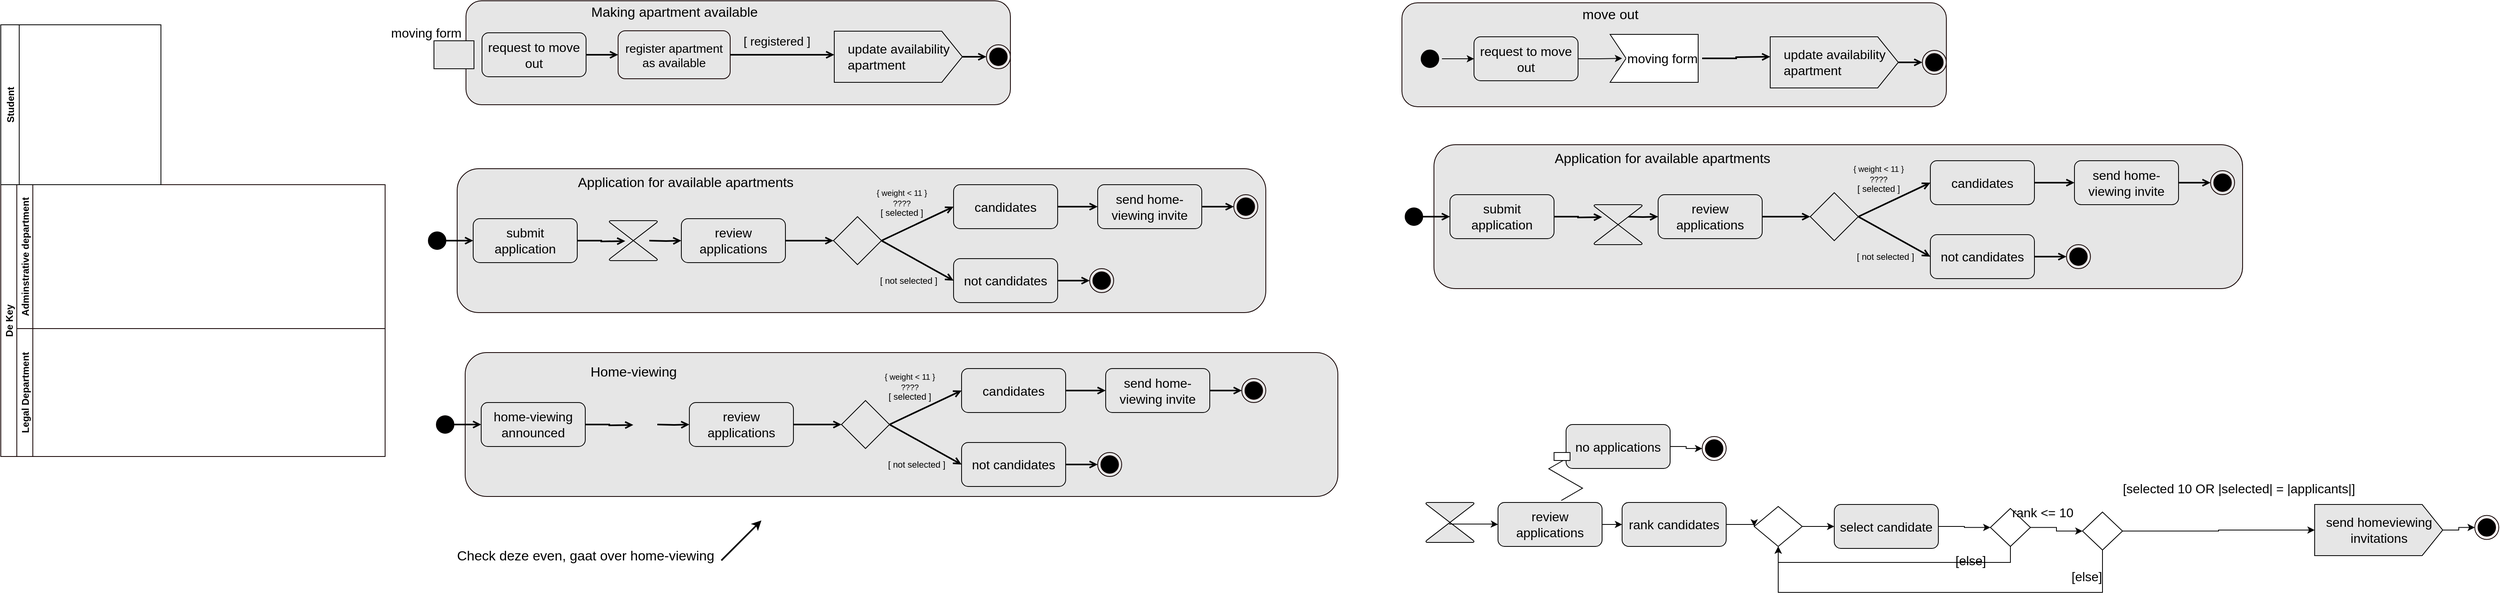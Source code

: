 <mxfile version="16.5.6" type="github">
  <diagram id="2KmrYP-xQT_wF9Lwto3m" name="Page-1">
    <mxGraphModel dx="1350" dy="764" grid="1" gridSize="10" guides="1" tooltips="1" connect="1" arrows="1" fold="1" page="1" pageScale="1" pageWidth="4681" pageHeight="3300" math="0" shadow="0">
      <root>
        <mxCell id="0" />
        <mxCell id="1" parent="0" />
        <mxCell id="f2Ed95oBEs6oWtpH4PC0-22" value="" style="rounded=1;whiteSpace=wrap;html=1;strokeColor=#120000;fillColor=#E6E6E6;gradientColor=none;labelBackgroundColor=#E6E6E6;" parent="1" vertex="1">
          <mxGeometry x="660" y="250" width="1010" height="180" as="geometry" />
        </mxCell>
        <mxCell id="f2Ed95oBEs6oWtpH4PC0-5" value="" style="rounded=1;whiteSpace=wrap;html=1;strokeColor=#120000;fillColor=#E6E6E6;gradientColor=none;labelBackgroundColor=#E6E6E6;" parent="1" vertex="1">
          <mxGeometry x="671" y="40" width="680" height="130" as="geometry" />
        </mxCell>
        <mxCell id="f2Ed95oBEs6oWtpH4PC0-46" style="edgeStyle=none;rounded=0;orthogonalLoop=1;jettySize=auto;html=1;entryX=0;entryY=0.5;entryDx=0;entryDy=0;fontSize=10;endArrow=open;endFill=0;strokeWidth=2;" parent="1" target="f2Ed95oBEs6oWtpH4PC0-24" edge="1">
          <mxGeometry relative="1" as="geometry">
            <mxPoint x="640" y="340" as="sourcePoint" />
          </mxGeometry>
        </mxCell>
        <mxCell id="HW9NstIydAIlGwlko2XY-2" value="" style="ellipse;html=1;shape=startState;fillColor=#000000;strokeColor=#030000;gradientColor=none;" parent="1" vertex="1">
          <mxGeometry x="620" y="325" width="30" height="30" as="geometry" />
        </mxCell>
        <mxCell id="HW9NstIydAIlGwlko2XY-4" value="" style="ellipse;html=1;shape=endState;fillColor=#000000;strokeColor=#120000;" parent="1" vertex="1">
          <mxGeometry x="1321" y="95" width="30" height="30" as="geometry" />
        </mxCell>
        <mxCell id="HW9NstIydAIlGwlko2XY-9" value="De Key" style="swimlane;childLayout=stackLayout;resizeParent=1;resizeParentMax=0;horizontal=0;startSize=20;horizontalStack=0;strokeColor=#120000;fillColor=none;gradientColor=none;" parent="1" vertex="1">
          <mxGeometry x="90" y="270" width="480" height="340" as="geometry" />
        </mxCell>
        <mxCell id="HW9NstIydAIlGwlko2XY-10" value="Adminstrative department" style="swimlane;startSize=20;horizontal=0;strokeColor=#120000;fillColor=none;gradientColor=none;" parent="HW9NstIydAIlGwlko2XY-9" vertex="1">
          <mxGeometry x="20" width="460" height="180" as="geometry">
            <mxRectangle x="20" width="460" height="20" as="alternateBounds" />
          </mxGeometry>
        </mxCell>
        <mxCell id="HW9NstIydAIlGwlko2XY-11" value="Legal Department" style="swimlane;startSize=20;horizontal=0;strokeColor=#120000;fillColor=none;gradientColor=none;" parent="HW9NstIydAIlGwlko2XY-9" vertex="1">
          <mxGeometry x="20" y="180" width="460" height="160" as="geometry" />
        </mxCell>
        <mxCell id="f2Ed95oBEs6oWtpH4PC0-2" value="Student" style="swimlane;horizontal=0;fontSize=12;" parent="1" vertex="1">
          <mxGeometry x="90" y="70" width="200" height="200" as="geometry" />
        </mxCell>
        <mxCell id="f2Ed95oBEs6oWtpH4PC0-17" style="edgeStyle=orthogonalEdgeStyle;rounded=0;orthogonalLoop=1;jettySize=auto;html=1;exitX=1;exitY=0.5;exitDx=0;exitDy=0;entryX=0;entryY=0.5;entryDx=0;entryDy=0;fontSize=16;endArrow=open;endFill=0;strokeWidth=2;" parent="1" source="f2Ed95oBEs6oWtpH4PC0-11" edge="1">
          <mxGeometry relative="1" as="geometry">
            <mxPoint x="1131" y="107.5" as="targetPoint" />
          </mxGeometry>
        </mxCell>
        <mxCell id="f2Ed95oBEs6oWtpH4PC0-11" value="&lt;font style=&quot;font-size: 15px&quot;&gt;register apartment &lt;br&gt;as available&lt;/font&gt;" style="rounded=1;whiteSpace=wrap;html=1;strokeColor=#120000;fillColor=none;gradientColor=none;" parent="1" vertex="1">
          <mxGeometry x="861" y="77.5" width="140" height="60" as="geometry" />
        </mxCell>
        <mxCell id="f2Ed95oBEs6oWtpH4PC0-12" value="Making apartment available" style="text;html=1;align=center;verticalAlign=middle;resizable=0;points=[];autosize=1;strokeColor=none;fillColor=none;fontSize=17;fontStyle=0" parent="1" vertex="1">
          <mxGeometry x="821" y="40" width="220" height="30" as="geometry" />
        </mxCell>
        <mxCell id="f2Ed95oBEs6oWtpH4PC0-14" value="" style="rounded=0;whiteSpace=wrap;html=1;labelBackgroundColor=#E6E6E6;fontSize=16;fillColor=#E6E6E6;" parent="1" vertex="1">
          <mxGeometry x="631" y="90" width="50" height="35" as="geometry" />
        </mxCell>
        <mxCell id="f2Ed95oBEs6oWtpH4PC0-16" style="edgeStyle=orthogonalEdgeStyle;rounded=0;orthogonalLoop=1;jettySize=auto;html=1;exitX=1;exitY=0.5;exitDx=0;exitDy=0;fontSize=16;strokeWidth=2;endArrow=open;endFill=0;entryX=0;entryY=0.5;entryDx=0;entryDy=0;" parent="1" source="f2Ed95oBEs6oWtpH4PC0-15" target="f2Ed95oBEs6oWtpH4PC0-11" edge="1">
          <mxGeometry relative="1" as="geometry">
            <mxPoint x="806" y="180" as="targetPoint" />
          </mxGeometry>
        </mxCell>
        <mxCell id="f2Ed95oBEs6oWtpH4PC0-15" value="&lt;meta charset=&quot;utf-8&quot;&gt;&lt;span style=&quot;color: rgb(0, 0, 0); font-family: helvetica; font-size: 16px; font-style: normal; font-weight: 400; letter-spacing: normal; text-align: center; text-indent: 0px; text-transform: none; word-spacing: 0px; display: inline; float: none;&quot;&gt;request to move out&lt;/span&gt;" style="rounded=1;whiteSpace=wrap;html=1;labelBackgroundColor=none;fontSize=16;fillColor=#E6E6E6;" parent="1" vertex="1">
          <mxGeometry x="691" y="80" width="130" height="55" as="geometry" />
        </mxCell>
        <mxCell id="f2Ed95oBEs6oWtpH4PC0-19" style="edgeStyle=orthogonalEdgeStyle;rounded=0;orthogonalLoop=1;jettySize=auto;html=1;exitX=1;exitY=0.5;exitDx=0;exitDy=0;exitPerimeter=0;entryX=0;entryY=0.5;entryDx=0;entryDy=0;fontSize=16;endArrow=open;endFill=0;strokeWidth=2;" parent="1" source="f2Ed95oBEs6oWtpH4PC0-18" target="HW9NstIydAIlGwlko2XY-4" edge="1">
          <mxGeometry relative="1" as="geometry" />
        </mxCell>
        <mxCell id="f2Ed95oBEs6oWtpH4PC0-18" value="&lt;span&gt;update availability&lt;br&gt;&lt;div style=&quot;text-align: left&quot;&gt;&lt;span&gt;apartment&lt;/span&gt;&lt;/div&gt;&lt;/span&gt;" style="html=1;shadow=0;dashed=0;align=center;verticalAlign=middle;shape=mxgraph.arrows2.arrow;dy=0;dx=25.76;notch=0;labelBackgroundColor=none;fontSize=16;fillColor=#E6E6E6;" parent="1" vertex="1">
          <mxGeometry x="1131" y="78" width="160" height="64" as="geometry" />
        </mxCell>
        <mxCell id="f2Ed95oBEs6oWtpH4PC0-20" value="moving form" style="text;html=1;align=center;verticalAlign=middle;resizable=0;points=[];autosize=1;strokeColor=none;fillColor=none;fontSize=16;" parent="1" vertex="1">
          <mxGeometry x="571" y="70" width="100" height="20" as="geometry" />
        </mxCell>
        <mxCell id="f2Ed95oBEs6oWtpH4PC0-21" value="[ registered ]&amp;nbsp;" style="text;html=1;align=center;verticalAlign=middle;resizable=0;points=[];autosize=1;strokeColor=none;fillColor=none;fontSize=15;" parent="1" vertex="1">
          <mxGeometry x="1011" y="80" width="100" height="20" as="geometry" />
        </mxCell>
        <mxCell id="f2Ed95oBEs6oWtpH4PC0-26" style="edgeStyle=orthogonalEdgeStyle;rounded=0;orthogonalLoop=1;jettySize=auto;html=1;exitX=1;exitY=0.5;exitDx=0;exitDy=0;fontSize=15;endArrow=open;endFill=0;strokeWidth=2;" parent="1" source="f2Ed95oBEs6oWtpH4PC0-24" edge="1">
          <mxGeometry relative="1" as="geometry">
            <mxPoint x="870" y="340.5" as="targetPoint" />
          </mxGeometry>
        </mxCell>
        <mxCell id="f2Ed95oBEs6oWtpH4PC0-24" value="&lt;span style=&quot;color: rgb(0 , 0 , 0) ; font-family: &amp;#34;helvetica&amp;#34; ; font-size: 16px ; font-style: normal ; font-weight: 400 ; letter-spacing: normal ; text-align: center ; text-indent: 0px ; text-transform: none ; word-spacing: 0px ; display: inline ; float: none&quot;&gt;submit application&lt;/span&gt;" style="rounded=1;whiteSpace=wrap;html=1;labelBackgroundColor=none;fontSize=16;fillColor=#E6E6E6;" parent="1" vertex="1">
          <mxGeometry x="680" y="312.5" width="130" height="55" as="geometry" />
        </mxCell>
        <mxCell id="f2Ed95oBEs6oWtpH4PC0-28" style="edgeStyle=orthogonalEdgeStyle;rounded=0;orthogonalLoop=1;jettySize=auto;html=1;fontSize=15;endArrow=open;endFill=0;strokeWidth=2;entryX=0;entryY=0.5;entryDx=0;entryDy=0;" parent="1" target="f2Ed95oBEs6oWtpH4PC0-27" edge="1">
          <mxGeometry relative="1" as="geometry">
            <mxPoint x="900" y="340" as="sourcePoint" />
            <mxPoint x="940" y="335" as="targetPoint" />
            <Array as="points" />
          </mxGeometry>
        </mxCell>
        <mxCell id="f2Ed95oBEs6oWtpH4PC0-25" value="" style="verticalLabelPosition=bottom;verticalAlign=top;html=1;shape=mxgraph.flowchart.collate;labelBackgroundColor=none;fontSize=15;fillColor=#E6E6E6;" parent="1" vertex="1">
          <mxGeometry x="850" y="315" width="60" height="50" as="geometry" />
        </mxCell>
        <mxCell id="f2Ed95oBEs6oWtpH4PC0-31" style="rounded=0;orthogonalLoop=1;jettySize=auto;html=1;exitX=1;exitY=0.5;exitDx=0;exitDy=0;entryX=0;entryY=0.5;entryDx=0;entryDy=0;fontSize=15;endArrow=open;endFill=0;strokeWidth=2;" parent="1" source="f2Ed95oBEs6oWtpH4PC0-36" target="f2Ed95oBEs6oWtpH4PC0-29" edge="1">
          <mxGeometry relative="1" as="geometry" />
        </mxCell>
        <mxCell id="f2Ed95oBEs6oWtpH4PC0-32" style="edgeStyle=none;rounded=0;orthogonalLoop=1;jettySize=auto;html=1;exitX=1;exitY=0.5;exitDx=0;exitDy=0;entryX=0;entryY=0.5;entryDx=0;entryDy=0;fontSize=15;endArrow=open;endFill=0;strokeWidth=2;" parent="1" source="f2Ed95oBEs6oWtpH4PC0-36" target="f2Ed95oBEs6oWtpH4PC0-30" edge="1">
          <mxGeometry relative="1" as="geometry" />
        </mxCell>
        <mxCell id="f2Ed95oBEs6oWtpH4PC0-40" style="edgeStyle=none;rounded=0;orthogonalLoop=1;jettySize=auto;html=1;exitX=1;exitY=0.5;exitDx=0;exitDy=0;entryX=0;entryY=0.5;entryDx=0;entryDy=0;fontSize=11;endArrow=open;endFill=0;strokeWidth=2;" parent="1" source="f2Ed95oBEs6oWtpH4PC0-27" target="f2Ed95oBEs6oWtpH4PC0-36" edge="1">
          <mxGeometry relative="1" as="geometry" />
        </mxCell>
        <mxCell id="f2Ed95oBEs6oWtpH4PC0-27" value="&lt;span style=&quot;color: rgb(0 , 0 , 0) ; font-family: &amp;#34;helvetica&amp;#34; ; font-size: 16px ; font-style: normal ; font-weight: 400 ; letter-spacing: normal ; text-align: center ; text-indent: 0px ; text-transform: none ; word-spacing: 0px ; display: inline ; float: none&quot;&gt;review applications&lt;/span&gt;" style="rounded=1;whiteSpace=wrap;html=1;labelBackgroundColor=none;fontSize=16;fillColor=#E6E6E6;" parent="1" vertex="1">
          <mxGeometry x="940" y="312.5" width="130" height="55" as="geometry" />
        </mxCell>
        <mxCell id="f2Ed95oBEs6oWtpH4PC0-44" style="edgeStyle=none;rounded=0;orthogonalLoop=1;jettySize=auto;html=1;exitX=1;exitY=0.5;exitDx=0;exitDy=0;entryX=0;entryY=0.5;entryDx=0;entryDy=0;fontSize=10;endArrow=open;endFill=0;strokeWidth=2;" parent="1" source="f2Ed95oBEs6oWtpH4PC0-29" target="f2Ed95oBEs6oWtpH4PC0-41" edge="1">
          <mxGeometry relative="1" as="geometry" />
        </mxCell>
        <mxCell id="f2Ed95oBEs6oWtpH4PC0-29" value="&lt;span style=&quot;color: rgb(0 , 0 , 0) ; font-family: &amp;#34;helvetica&amp;#34; ; font-size: 16px ; font-style: normal ; font-weight: 400 ; letter-spacing: normal ; text-align: center ; text-indent: 0px ; text-transform: none ; word-spacing: 0px ; display: inline ; float: none&quot;&gt;candidates&lt;/span&gt;" style="rounded=1;whiteSpace=wrap;html=1;labelBackgroundColor=none;fontSize=16;fillColor=#E6E6E6;" parent="1" vertex="1">
          <mxGeometry x="1280" y="270" width="130" height="55" as="geometry" />
        </mxCell>
        <mxCell id="f2Ed95oBEs6oWtpH4PC0-53" style="edgeStyle=none;rounded=0;orthogonalLoop=1;jettySize=auto;html=1;exitX=1;exitY=0.5;exitDx=0;exitDy=0;entryX=0;entryY=0.5;entryDx=0;entryDy=0;fontSize=17;endArrow=open;endFill=0;strokeWidth=2;" parent="1" source="f2Ed95oBEs6oWtpH4PC0-30" target="f2Ed95oBEs6oWtpH4PC0-49" edge="1">
          <mxGeometry relative="1" as="geometry" />
        </mxCell>
        <mxCell id="f2Ed95oBEs6oWtpH4PC0-30" value="&lt;span style=&quot;color: rgb(0 , 0 , 0) ; font-family: &amp;#34;helvetica&amp;#34; ; font-size: 16px ; font-style: normal ; font-weight: 400 ; letter-spacing: normal ; text-align: center ; text-indent: 0px ; text-transform: none ; word-spacing: 0px ; display: inline ; float: none&quot;&gt;not candidates&lt;/span&gt;" style="rounded=1;whiteSpace=wrap;html=1;labelBackgroundColor=none;fontSize=16;fillColor=#E6E6E6;" parent="1" vertex="1">
          <mxGeometry x="1280" y="362.5" width="130" height="55" as="geometry" />
        </mxCell>
        <mxCell id="f2Ed95oBEs6oWtpH4PC0-33" value="[ not selected&amp;nbsp;]&amp;nbsp;" style="text;html=1;align=center;verticalAlign=middle;resizable=0;points=[];autosize=1;strokeColor=none;fillColor=none;fontSize=11;" parent="1" vertex="1">
          <mxGeometry x="1180" y="380" width="90" height="20" as="geometry" />
        </mxCell>
        <mxCell id="f2Ed95oBEs6oWtpH4PC0-34" value="[ selected ]" style="text;html=1;align=center;verticalAlign=middle;resizable=0;points=[];autosize=1;strokeColor=none;fillColor=none;fontSize=11;" parent="1" vertex="1">
          <mxGeometry x="1180" y="295" width="70" height="20" as="geometry" />
        </mxCell>
        <mxCell id="f2Ed95oBEs6oWtpH4PC0-36" value="" style="rhombus;whiteSpace=wrap;html=1;labelBackgroundColor=none;fontSize=11;fillColor=#E6E6E6;" parent="1" vertex="1">
          <mxGeometry x="1130" y="310" width="60" height="60" as="geometry" />
        </mxCell>
        <mxCell id="f2Ed95oBEs6oWtpH4PC0-45" style="edgeStyle=none;rounded=0;orthogonalLoop=1;jettySize=auto;html=1;exitX=1;exitY=0.5;exitDx=0;exitDy=0;fontSize=10;endArrow=open;endFill=0;strokeWidth=2;" parent="1" source="f2Ed95oBEs6oWtpH4PC0-41" target="f2Ed95oBEs6oWtpH4PC0-43" edge="1">
          <mxGeometry relative="1" as="geometry" />
        </mxCell>
        <mxCell id="f2Ed95oBEs6oWtpH4PC0-41" value="&lt;span style=&quot;color: rgb(0 , 0 , 0) ; font-family: &amp;#34;helvetica&amp;#34; ; font-size: 16px ; font-style: normal ; font-weight: 400 ; letter-spacing: normal ; text-align: center ; text-indent: 0px ; text-transform: none ; word-spacing: 0px ; display: inline ; float: none&quot;&gt;send home-viewing invite&lt;/span&gt;" style="rounded=1;whiteSpace=wrap;html=1;labelBackgroundColor=none;fontSize=16;fillColor=#E6E6E6;" parent="1" vertex="1">
          <mxGeometry x="1460" y="270" width="130" height="55" as="geometry" />
        </mxCell>
        <mxCell id="f2Ed95oBEs6oWtpH4PC0-42" value="{ weight &amp;lt; 11 }" style="text;html=1;align=center;verticalAlign=middle;resizable=0;points=[];autosize=1;strokeColor=none;fillColor=none;fontSize=10;" parent="1" vertex="1">
          <mxGeometry x="1175" y="270" width="80" height="20" as="geometry" />
        </mxCell>
        <mxCell id="f2Ed95oBEs6oWtpH4PC0-43" value="" style="ellipse;html=1;shape=endState;fillColor=#000000;strokeColor=#120000;" parent="1" vertex="1">
          <mxGeometry x="1630" y="282.5" width="30" height="30" as="geometry" />
        </mxCell>
        <mxCell id="f2Ed95oBEs6oWtpH4PC0-48" value="????" style="text;html=1;align=center;verticalAlign=middle;resizable=0;points=[];autosize=1;strokeColor=none;fillColor=none;fontSize=10;" parent="1" vertex="1">
          <mxGeometry x="1195" y="282.5" width="40" height="20" as="geometry" />
        </mxCell>
        <mxCell id="f2Ed95oBEs6oWtpH4PC0-49" value="" style="ellipse;html=1;shape=endState;fillColor=#000000;strokeColor=#120000;" parent="1" vertex="1">
          <mxGeometry x="1450" y="375" width="30" height="30" as="geometry" />
        </mxCell>
        <mxCell id="f2Ed95oBEs6oWtpH4PC0-50" value="Application for available apartments" style="text;html=1;align=center;verticalAlign=middle;resizable=0;points=[];autosize=1;strokeColor=none;fillColor=none;fontSize=17;" parent="1" vertex="1">
          <mxGeometry x="800" y="252.5" width="290" height="30" as="geometry" />
        </mxCell>
        <mxCell id="f2Ed95oBEs6oWtpH4PC0-54" value="" style="rounded=1;whiteSpace=wrap;html=1;strokeColor=#120000;fillColor=#E6E6E6;gradientColor=none;labelBackgroundColor=#E6E6E6;" parent="1" vertex="1">
          <mxGeometry x="670" y="480" width="1090" height="180" as="geometry" />
        </mxCell>
        <mxCell id="f2Ed95oBEs6oWtpH4PC0-55" style="edgeStyle=none;rounded=0;orthogonalLoop=1;jettySize=auto;html=1;entryX=0;entryY=0.5;entryDx=0;entryDy=0;fontSize=10;endArrow=open;endFill=0;strokeWidth=2;" parent="1" target="f2Ed95oBEs6oWtpH4PC0-58" edge="1">
          <mxGeometry relative="1" as="geometry">
            <mxPoint x="650" y="570" as="sourcePoint" />
          </mxGeometry>
        </mxCell>
        <mxCell id="f2Ed95oBEs6oWtpH4PC0-56" value="" style="ellipse;html=1;shape=startState;fillColor=#000000;strokeColor=#030000;gradientColor=none;" parent="1" vertex="1">
          <mxGeometry x="630" y="555" width="30" height="30" as="geometry" />
        </mxCell>
        <mxCell id="f2Ed95oBEs6oWtpH4PC0-57" style="edgeStyle=orthogonalEdgeStyle;rounded=0;orthogonalLoop=1;jettySize=auto;html=1;exitX=1;exitY=0.5;exitDx=0;exitDy=0;fontSize=15;endArrow=open;endFill=0;strokeWidth=2;" parent="1" source="f2Ed95oBEs6oWtpH4PC0-58" edge="1">
          <mxGeometry relative="1" as="geometry">
            <mxPoint x="880" y="570.5" as="targetPoint" />
          </mxGeometry>
        </mxCell>
        <mxCell id="f2Ed95oBEs6oWtpH4PC0-58" value="&lt;span style=&quot;color: rgb(0 , 0 , 0) ; font-family: &amp;#34;helvetica&amp;#34; ; font-size: 16px ; font-style: normal ; font-weight: 400 ; letter-spacing: normal ; text-align: center ; text-indent: 0px ; text-transform: none ; word-spacing: 0px ; display: inline ; float: none&quot;&gt;home-viewing&lt;br&gt;announced&lt;br&gt;&lt;/span&gt;" style="rounded=1;whiteSpace=wrap;html=1;labelBackgroundColor=none;fontSize=16;fillColor=#E6E6E6;" parent="1" vertex="1">
          <mxGeometry x="690" y="542.5" width="130" height="55" as="geometry" />
        </mxCell>
        <mxCell id="f2Ed95oBEs6oWtpH4PC0-59" style="edgeStyle=orthogonalEdgeStyle;rounded=0;orthogonalLoop=1;jettySize=auto;html=1;fontSize=15;endArrow=open;endFill=0;strokeWidth=2;entryX=0;entryY=0.5;entryDx=0;entryDy=0;" parent="1" target="f2Ed95oBEs6oWtpH4PC0-64" edge="1">
          <mxGeometry relative="1" as="geometry">
            <mxPoint x="910" y="570" as="sourcePoint" />
            <mxPoint x="950" y="565" as="targetPoint" />
            <Array as="points" />
          </mxGeometry>
        </mxCell>
        <mxCell id="f2Ed95oBEs6oWtpH4PC0-61" style="rounded=0;orthogonalLoop=1;jettySize=auto;html=1;exitX=1;exitY=0.5;exitDx=0;exitDy=0;entryX=0;entryY=0.5;entryDx=0;entryDy=0;fontSize=15;endArrow=open;endFill=0;strokeWidth=2;" parent="1" source="f2Ed95oBEs6oWtpH4PC0-71" target="f2Ed95oBEs6oWtpH4PC0-66" edge="1">
          <mxGeometry relative="1" as="geometry" />
        </mxCell>
        <mxCell id="f2Ed95oBEs6oWtpH4PC0-62" style="edgeStyle=none;rounded=0;orthogonalLoop=1;jettySize=auto;html=1;exitX=1;exitY=0.5;exitDx=0;exitDy=0;entryX=0;entryY=0.5;entryDx=0;entryDy=0;fontSize=15;endArrow=open;endFill=0;strokeWidth=2;" parent="1" source="f2Ed95oBEs6oWtpH4PC0-71" target="f2Ed95oBEs6oWtpH4PC0-68" edge="1">
          <mxGeometry relative="1" as="geometry" />
        </mxCell>
        <mxCell id="f2Ed95oBEs6oWtpH4PC0-63" style="edgeStyle=none;rounded=0;orthogonalLoop=1;jettySize=auto;html=1;exitX=1;exitY=0.5;exitDx=0;exitDy=0;entryX=0;entryY=0.5;entryDx=0;entryDy=0;fontSize=11;endArrow=open;endFill=0;strokeWidth=2;" parent="1" source="f2Ed95oBEs6oWtpH4PC0-64" target="f2Ed95oBEs6oWtpH4PC0-71" edge="1">
          <mxGeometry relative="1" as="geometry" />
        </mxCell>
        <mxCell id="f2Ed95oBEs6oWtpH4PC0-64" value="&lt;span style=&quot;color: rgb(0 , 0 , 0) ; font-family: &amp;#34;helvetica&amp;#34; ; font-size: 16px ; font-style: normal ; font-weight: 400 ; letter-spacing: normal ; text-align: center ; text-indent: 0px ; text-transform: none ; word-spacing: 0px ; display: inline ; float: none&quot;&gt;review applications&lt;/span&gt;" style="rounded=1;whiteSpace=wrap;html=1;labelBackgroundColor=none;fontSize=16;fillColor=#E6E6E6;" parent="1" vertex="1">
          <mxGeometry x="950" y="542.5" width="130" height="55" as="geometry" />
        </mxCell>
        <mxCell id="f2Ed95oBEs6oWtpH4PC0-65" style="edgeStyle=none;rounded=0;orthogonalLoop=1;jettySize=auto;html=1;exitX=1;exitY=0.5;exitDx=0;exitDy=0;entryX=0;entryY=0.5;entryDx=0;entryDy=0;fontSize=10;endArrow=open;endFill=0;strokeWidth=2;" parent="1" source="f2Ed95oBEs6oWtpH4PC0-66" target="f2Ed95oBEs6oWtpH4PC0-73" edge="1">
          <mxGeometry relative="1" as="geometry" />
        </mxCell>
        <mxCell id="f2Ed95oBEs6oWtpH4PC0-66" value="&lt;span style=&quot;color: rgb(0 , 0 , 0) ; font-family: &amp;#34;helvetica&amp;#34; ; font-size: 16px ; font-style: normal ; font-weight: 400 ; letter-spacing: normal ; text-align: center ; text-indent: 0px ; text-transform: none ; word-spacing: 0px ; display: inline ; float: none&quot;&gt;candidates&lt;/span&gt;" style="rounded=1;whiteSpace=wrap;html=1;labelBackgroundColor=none;fontSize=16;fillColor=#E6E6E6;" parent="1" vertex="1">
          <mxGeometry x="1290" y="500" width="130" height="55" as="geometry" />
        </mxCell>
        <mxCell id="f2Ed95oBEs6oWtpH4PC0-67" style="edgeStyle=none;rounded=0;orthogonalLoop=1;jettySize=auto;html=1;exitX=1;exitY=0.5;exitDx=0;exitDy=0;entryX=0;entryY=0.5;entryDx=0;entryDy=0;fontSize=17;endArrow=open;endFill=0;strokeWidth=2;" parent="1" source="f2Ed95oBEs6oWtpH4PC0-68" target="f2Ed95oBEs6oWtpH4PC0-77" edge="1">
          <mxGeometry relative="1" as="geometry" />
        </mxCell>
        <mxCell id="f2Ed95oBEs6oWtpH4PC0-68" value="&lt;span style=&quot;color: rgb(0 , 0 , 0) ; font-family: &amp;#34;helvetica&amp;#34; ; font-size: 16px ; font-style: normal ; font-weight: 400 ; letter-spacing: normal ; text-align: center ; text-indent: 0px ; text-transform: none ; word-spacing: 0px ; display: inline ; float: none&quot;&gt;not candidates&lt;/span&gt;" style="rounded=1;whiteSpace=wrap;html=1;labelBackgroundColor=none;fontSize=16;fillColor=#E6E6E6;" parent="1" vertex="1">
          <mxGeometry x="1290" y="592.5" width="130" height="55" as="geometry" />
        </mxCell>
        <mxCell id="f2Ed95oBEs6oWtpH4PC0-69" value="[ not selected&amp;nbsp;]&amp;nbsp;" style="text;html=1;align=center;verticalAlign=middle;resizable=0;points=[];autosize=1;strokeColor=none;fillColor=none;fontSize=11;" parent="1" vertex="1">
          <mxGeometry x="1190" y="610" width="90" height="20" as="geometry" />
        </mxCell>
        <mxCell id="f2Ed95oBEs6oWtpH4PC0-70" value="[ selected ]" style="text;html=1;align=center;verticalAlign=middle;resizable=0;points=[];autosize=1;strokeColor=none;fillColor=none;fontSize=11;" parent="1" vertex="1">
          <mxGeometry x="1190" y="525" width="70" height="20" as="geometry" />
        </mxCell>
        <mxCell id="f2Ed95oBEs6oWtpH4PC0-71" value="" style="rhombus;whiteSpace=wrap;html=1;labelBackgroundColor=none;fontSize=11;fillColor=#E6E6E6;" parent="1" vertex="1">
          <mxGeometry x="1140" y="540" width="60" height="60" as="geometry" />
        </mxCell>
        <mxCell id="f2Ed95oBEs6oWtpH4PC0-72" style="edgeStyle=none;rounded=0;orthogonalLoop=1;jettySize=auto;html=1;exitX=1;exitY=0.5;exitDx=0;exitDy=0;fontSize=10;endArrow=open;endFill=0;strokeWidth=2;" parent="1" source="f2Ed95oBEs6oWtpH4PC0-73" target="f2Ed95oBEs6oWtpH4PC0-75" edge="1">
          <mxGeometry relative="1" as="geometry" />
        </mxCell>
        <mxCell id="f2Ed95oBEs6oWtpH4PC0-73" value="&lt;span style=&quot;color: rgb(0 , 0 , 0) ; font-family: &amp;#34;helvetica&amp;#34; ; font-size: 16px ; font-style: normal ; font-weight: 400 ; letter-spacing: normal ; text-align: center ; text-indent: 0px ; text-transform: none ; word-spacing: 0px ; display: inline ; float: none&quot;&gt;send home-viewing invite&lt;/span&gt;" style="rounded=1;whiteSpace=wrap;html=1;labelBackgroundColor=none;fontSize=16;fillColor=#E6E6E6;" parent="1" vertex="1">
          <mxGeometry x="1470" y="500" width="130" height="55" as="geometry" />
        </mxCell>
        <mxCell id="f2Ed95oBEs6oWtpH4PC0-74" value="{ weight &amp;lt; 11 }" style="text;html=1;align=center;verticalAlign=middle;resizable=0;points=[];autosize=1;strokeColor=none;fillColor=none;fontSize=10;" parent="1" vertex="1">
          <mxGeometry x="1185" y="500" width="80" height="20" as="geometry" />
        </mxCell>
        <mxCell id="f2Ed95oBEs6oWtpH4PC0-75" value="" style="ellipse;html=1;shape=endState;fillColor=#000000;strokeColor=#120000;" parent="1" vertex="1">
          <mxGeometry x="1640" y="512.5" width="30" height="30" as="geometry" />
        </mxCell>
        <mxCell id="f2Ed95oBEs6oWtpH4PC0-76" value="????" style="text;html=1;align=center;verticalAlign=middle;resizable=0;points=[];autosize=1;strokeColor=none;fillColor=none;fontSize=10;" parent="1" vertex="1">
          <mxGeometry x="1205" y="512.5" width="40" height="20" as="geometry" />
        </mxCell>
        <mxCell id="f2Ed95oBEs6oWtpH4PC0-77" value="" style="ellipse;html=1;shape=endState;fillColor=#000000;strokeColor=#120000;" parent="1" vertex="1">
          <mxGeometry x="1460" y="605" width="30" height="30" as="geometry" />
        </mxCell>
        <mxCell id="f2Ed95oBEs6oWtpH4PC0-78" value="Home-viewing" style="text;html=1;align=center;verticalAlign=middle;resizable=0;points=[];autosize=1;strokeColor=none;fillColor=none;fontSize=17;" parent="1" vertex="1">
          <mxGeometry x="820" y="490" width="120" height="30" as="geometry" />
        </mxCell>
        <mxCell id="f2Ed95oBEs6oWtpH4PC0-79" value="Check deze even, gaat over home-viewing" style="text;html=1;align=center;verticalAlign=middle;resizable=0;points=[];autosize=1;strokeColor=none;fillColor=none;fontSize=17;" parent="1" vertex="1">
          <mxGeometry x="650" y="720" width="340" height="30" as="geometry" />
        </mxCell>
        <mxCell id="f2Ed95oBEs6oWtpH4PC0-81" value="" style="endArrow=classic;html=1;rounded=0;fontSize=17;strokeWidth=2;" parent="1" edge="1">
          <mxGeometry width="50" height="50" relative="1" as="geometry">
            <mxPoint x="990" y="740" as="sourcePoint" />
            <mxPoint x="1040" y="690" as="targetPoint" />
          </mxGeometry>
        </mxCell>
        <mxCell id="qrxpWN2mRYEZMkT_1Vwn-4" value="" style="rounded=1;whiteSpace=wrap;html=1;strokeColor=#120000;fillColor=#E6E6E6;gradientColor=none;labelBackgroundColor=#E6E6E6;" vertex="1" parent="1">
          <mxGeometry x="1840" y="42.5" width="680" height="130" as="geometry" />
        </mxCell>
        <mxCell id="qrxpWN2mRYEZMkT_1Vwn-5" value="" style="ellipse;html=1;shape=endState;fillColor=#000000;strokeColor=#120000;" vertex="1" parent="1">
          <mxGeometry x="2490" y="102" width="30" height="30" as="geometry" />
        </mxCell>
        <mxCell id="qrxpWN2mRYEZMkT_1Vwn-6" style="edgeStyle=orthogonalEdgeStyle;rounded=0;orthogonalLoop=1;jettySize=auto;html=1;entryX=0;entryY=0.5;entryDx=0;entryDy=0;fontSize=16;endArrow=open;endFill=0;strokeWidth=2;" edge="1" parent="1" source="qrxpWN2mRYEZMkT_1Vwn-31">
          <mxGeometry relative="1" as="geometry">
            <mxPoint x="2300" y="110" as="targetPoint" />
            <mxPoint x="2250" y="110" as="sourcePoint" />
          </mxGeometry>
        </mxCell>
        <mxCell id="qrxpWN2mRYEZMkT_1Vwn-8" value="&lt;div&gt;move out&lt;/div&gt;" style="text;html=1;align=center;verticalAlign=middle;resizable=0;points=[];autosize=1;strokeColor=none;fillColor=none;fontSize=17;fontStyle=0" vertex="1" parent="1">
          <mxGeometry x="2060" y="42.5" width="80" height="30" as="geometry" />
        </mxCell>
        <mxCell id="qrxpWN2mRYEZMkT_1Vwn-12" style="edgeStyle=orthogonalEdgeStyle;rounded=0;orthogonalLoop=1;jettySize=auto;html=1;exitX=1;exitY=0.5;exitDx=0;exitDy=0;exitPerimeter=0;entryX=0;entryY=0.5;entryDx=0;entryDy=0;fontSize=16;endArrow=open;endFill=0;strokeWidth=2;" edge="1" parent="1" source="qrxpWN2mRYEZMkT_1Vwn-13" target="qrxpWN2mRYEZMkT_1Vwn-5">
          <mxGeometry relative="1" as="geometry" />
        </mxCell>
        <mxCell id="qrxpWN2mRYEZMkT_1Vwn-13" value="&lt;span&gt;update availability&lt;br&gt;&lt;div style=&quot;text-align: left&quot;&gt;&lt;span&gt;apartment&lt;/span&gt;&lt;/div&gt;&lt;/span&gt;" style="html=1;shadow=0;dashed=0;align=center;verticalAlign=middle;shape=mxgraph.arrows2.arrow;dy=0;dx=25.76;notch=0;labelBackgroundColor=none;fontSize=16;fillColor=#E6E6E6;" vertex="1" parent="1">
          <mxGeometry x="2300" y="85" width="160" height="64" as="geometry" />
        </mxCell>
        <mxCell id="qrxpWN2mRYEZMkT_1Vwn-26" style="edgeStyle=orthogonalEdgeStyle;rounded=0;orthogonalLoop=1;jettySize=auto;html=1;exitX=1;exitY=0.5;exitDx=0;exitDy=0;entryX=0;entryY=0.5;entryDx=0;entryDy=0;" edge="1" parent="1" source="qrxpWN2mRYEZMkT_1Vwn-16" target="qrxpWN2mRYEZMkT_1Vwn-17">
          <mxGeometry relative="1" as="geometry" />
        </mxCell>
        <mxCell id="qrxpWN2mRYEZMkT_1Vwn-16" value="" style="ellipse;html=1;shape=startState;fillColor=#000000;strokeColor=#030000;gradientColor=none;" vertex="1" parent="1">
          <mxGeometry x="1860" y="97.5" width="30" height="30" as="geometry" />
        </mxCell>
        <mxCell id="qrxpWN2mRYEZMkT_1Vwn-32" style="edgeStyle=orthogonalEdgeStyle;rounded=0;orthogonalLoop=1;jettySize=auto;html=1;exitX=1;exitY=0.5;exitDx=0;exitDy=0;fontSize=16;" edge="1" parent="1" source="qrxpWN2mRYEZMkT_1Vwn-17" target="qrxpWN2mRYEZMkT_1Vwn-31">
          <mxGeometry relative="1" as="geometry" />
        </mxCell>
        <mxCell id="qrxpWN2mRYEZMkT_1Vwn-17" value="&lt;meta charset=&quot;utf-8&quot;&gt;&lt;span style=&quot;color: rgb(0, 0, 0); font-family: helvetica; font-size: 16px; font-style: normal; font-weight: 400; letter-spacing: normal; text-align: center; text-indent: 0px; text-transform: none; word-spacing: 0px; display: inline; float: none;&quot;&gt;request to move out&lt;/span&gt;" style="rounded=1;whiteSpace=wrap;html=1;labelBackgroundColor=none;fontSize=16;fillColor=#E6E6E6;" vertex="1" parent="1">
          <mxGeometry x="1930" y="85" width="130" height="55" as="geometry" />
        </mxCell>
        <mxCell id="qrxpWN2mRYEZMkT_1Vwn-30" value="" style="group;fontSize=17;" vertex="1" connectable="0" parent="1">
          <mxGeometry x="2100" y="82" width="115" height="60" as="geometry" />
        </mxCell>
        <mxCell id="qrxpWN2mRYEZMkT_1Vwn-28" value="" style="shape=step;perimeter=stepPerimeter;whiteSpace=wrap;html=1;fixedSize=1;" vertex="1" parent="qrxpWN2mRYEZMkT_1Vwn-30">
          <mxGeometry width="110" height="60" as="geometry" />
        </mxCell>
        <mxCell id="qrxpWN2mRYEZMkT_1Vwn-27" value="" style="rounded=0;whiteSpace=wrap;html=1;strokeColor=default;verticalLabelPosition=bottom;verticalAlign=top;html=1;shape=mxgraph.basic.rect;fillColor=#ffffff;fillColor2=none;strokeColor=#000000;strokeWidth=1;size=20;indent=5;left=0;" vertex="1" parent="qrxpWN2mRYEZMkT_1Vwn-30">
          <mxGeometry x="20" width="90" height="60" as="geometry" />
        </mxCell>
        <mxCell id="qrxpWN2mRYEZMkT_1Vwn-31" value="moving form" style="text;html=1;align=center;verticalAlign=middle;resizable=0;points=[];autosize=1;strokeColor=none;fillColor=none;fontSize=16;" vertex="1" parent="qrxpWN2mRYEZMkT_1Vwn-30">
          <mxGeometry x="15" y="20" width="100" height="20" as="geometry" />
        </mxCell>
        <mxCell id="qrxpWN2mRYEZMkT_1Vwn-33" value="" style="rounded=1;whiteSpace=wrap;html=1;strokeColor=#120000;fillColor=#E6E6E6;gradientColor=none;labelBackgroundColor=#E6E6E6;" vertex="1" parent="1">
          <mxGeometry x="1880" y="220" width="1010" height="180" as="geometry" />
        </mxCell>
        <mxCell id="qrxpWN2mRYEZMkT_1Vwn-34" style="edgeStyle=none;rounded=0;orthogonalLoop=1;jettySize=auto;html=1;entryX=0;entryY=0.5;entryDx=0;entryDy=0;fontSize=10;endArrow=open;endFill=0;strokeWidth=2;" edge="1" parent="1" target="qrxpWN2mRYEZMkT_1Vwn-37">
          <mxGeometry relative="1" as="geometry">
            <mxPoint x="1860" y="310" as="sourcePoint" />
          </mxGeometry>
        </mxCell>
        <mxCell id="qrxpWN2mRYEZMkT_1Vwn-35" value="" style="ellipse;html=1;shape=startState;fillColor=#000000;strokeColor=#030000;gradientColor=none;" vertex="1" parent="1">
          <mxGeometry x="1840" y="295" width="30" height="30" as="geometry" />
        </mxCell>
        <mxCell id="qrxpWN2mRYEZMkT_1Vwn-36" style="edgeStyle=orthogonalEdgeStyle;rounded=0;orthogonalLoop=1;jettySize=auto;html=1;exitX=1;exitY=0.5;exitDx=0;exitDy=0;fontSize=15;endArrow=open;endFill=0;strokeWidth=2;" edge="1" parent="1" source="qrxpWN2mRYEZMkT_1Vwn-37">
          <mxGeometry relative="1" as="geometry">
            <mxPoint x="2090" y="310.5" as="targetPoint" />
          </mxGeometry>
        </mxCell>
        <mxCell id="qrxpWN2mRYEZMkT_1Vwn-37" value="&lt;span style=&quot;color: rgb(0 , 0 , 0) ; font-family: &amp;#34;helvetica&amp;#34; ; font-size: 16px ; font-style: normal ; font-weight: 400 ; letter-spacing: normal ; text-align: center ; text-indent: 0px ; text-transform: none ; word-spacing: 0px ; display: inline ; float: none&quot;&gt;submit application&lt;/span&gt;" style="rounded=1;whiteSpace=wrap;html=1;labelBackgroundColor=none;fontSize=16;fillColor=#E6E6E6;" vertex="1" parent="1">
          <mxGeometry x="1900" y="282.5" width="130" height="55" as="geometry" />
        </mxCell>
        <mxCell id="qrxpWN2mRYEZMkT_1Vwn-38" style="edgeStyle=orthogonalEdgeStyle;rounded=0;orthogonalLoop=1;jettySize=auto;html=1;fontSize=15;endArrow=open;endFill=0;strokeWidth=2;entryX=0;entryY=0.5;entryDx=0;entryDy=0;" edge="1" parent="1" target="qrxpWN2mRYEZMkT_1Vwn-43">
          <mxGeometry relative="1" as="geometry">
            <mxPoint x="2120" y="310" as="sourcePoint" />
            <mxPoint x="2160" y="305" as="targetPoint" />
            <Array as="points" />
          </mxGeometry>
        </mxCell>
        <mxCell id="qrxpWN2mRYEZMkT_1Vwn-39" value="" style="verticalLabelPosition=bottom;verticalAlign=top;html=1;shape=mxgraph.flowchart.collate;labelBackgroundColor=none;fontSize=15;fillColor=#E6E6E6;" vertex="1" parent="1">
          <mxGeometry x="1870" y="667.5" width="60" height="50" as="geometry" />
        </mxCell>
        <mxCell id="qrxpWN2mRYEZMkT_1Vwn-40" style="rounded=0;orthogonalLoop=1;jettySize=auto;html=1;exitX=1;exitY=0.5;exitDx=0;exitDy=0;entryX=0;entryY=0.5;entryDx=0;entryDy=0;fontSize=15;endArrow=open;endFill=0;strokeWidth=2;" edge="1" parent="1" source="qrxpWN2mRYEZMkT_1Vwn-50" target="qrxpWN2mRYEZMkT_1Vwn-45">
          <mxGeometry relative="1" as="geometry" />
        </mxCell>
        <mxCell id="qrxpWN2mRYEZMkT_1Vwn-41" style="edgeStyle=none;rounded=0;orthogonalLoop=1;jettySize=auto;html=1;exitX=1;exitY=0.5;exitDx=0;exitDy=0;entryX=0;entryY=0.5;entryDx=0;entryDy=0;fontSize=15;endArrow=open;endFill=0;strokeWidth=2;" edge="1" parent="1" source="qrxpWN2mRYEZMkT_1Vwn-50" target="qrxpWN2mRYEZMkT_1Vwn-47">
          <mxGeometry relative="1" as="geometry" />
        </mxCell>
        <mxCell id="qrxpWN2mRYEZMkT_1Vwn-42" style="edgeStyle=none;rounded=0;orthogonalLoop=1;jettySize=auto;html=1;exitX=1;exitY=0.5;exitDx=0;exitDy=0;entryX=0;entryY=0.5;entryDx=0;entryDy=0;fontSize=11;endArrow=open;endFill=0;strokeWidth=2;" edge="1" parent="1" source="qrxpWN2mRYEZMkT_1Vwn-43" target="qrxpWN2mRYEZMkT_1Vwn-50">
          <mxGeometry relative="1" as="geometry" />
        </mxCell>
        <mxCell id="qrxpWN2mRYEZMkT_1Vwn-43" value="&lt;span style=&quot;color: rgb(0 , 0 , 0) ; font-family: &amp;#34;helvetica&amp;#34; ; font-size: 16px ; font-style: normal ; font-weight: 400 ; letter-spacing: normal ; text-align: center ; text-indent: 0px ; text-transform: none ; word-spacing: 0px ; display: inline ; float: none&quot;&gt;review applications&lt;/span&gt;" style="rounded=1;whiteSpace=wrap;html=1;labelBackgroundColor=none;fontSize=16;fillColor=#E6E6E6;" vertex="1" parent="1">
          <mxGeometry x="2160" y="282.5" width="130" height="55" as="geometry" />
        </mxCell>
        <mxCell id="qrxpWN2mRYEZMkT_1Vwn-44" style="edgeStyle=none;rounded=0;orthogonalLoop=1;jettySize=auto;html=1;exitX=1;exitY=0.5;exitDx=0;exitDy=0;entryX=0;entryY=0.5;entryDx=0;entryDy=0;fontSize=10;endArrow=open;endFill=0;strokeWidth=2;" edge="1" parent="1" source="qrxpWN2mRYEZMkT_1Vwn-45" target="qrxpWN2mRYEZMkT_1Vwn-52">
          <mxGeometry relative="1" as="geometry" />
        </mxCell>
        <mxCell id="qrxpWN2mRYEZMkT_1Vwn-45" value="&lt;span style=&quot;color: rgb(0 , 0 , 0) ; font-family: &amp;#34;helvetica&amp;#34; ; font-size: 16px ; font-style: normal ; font-weight: 400 ; letter-spacing: normal ; text-align: center ; text-indent: 0px ; text-transform: none ; word-spacing: 0px ; display: inline ; float: none&quot;&gt;candidates&lt;/span&gt;" style="rounded=1;whiteSpace=wrap;html=1;labelBackgroundColor=none;fontSize=16;fillColor=#E6E6E6;" vertex="1" parent="1">
          <mxGeometry x="2500" y="240" width="130" height="55" as="geometry" />
        </mxCell>
        <mxCell id="qrxpWN2mRYEZMkT_1Vwn-46" style="edgeStyle=none;rounded=0;orthogonalLoop=1;jettySize=auto;html=1;exitX=1;exitY=0.5;exitDx=0;exitDy=0;entryX=0;entryY=0.5;entryDx=0;entryDy=0;fontSize=17;endArrow=open;endFill=0;strokeWidth=2;" edge="1" parent="1" source="qrxpWN2mRYEZMkT_1Vwn-47" target="qrxpWN2mRYEZMkT_1Vwn-56">
          <mxGeometry relative="1" as="geometry" />
        </mxCell>
        <mxCell id="qrxpWN2mRYEZMkT_1Vwn-47" value="&lt;span style=&quot;color: rgb(0 , 0 , 0) ; font-family: &amp;#34;helvetica&amp;#34; ; font-size: 16px ; font-style: normal ; font-weight: 400 ; letter-spacing: normal ; text-align: center ; text-indent: 0px ; text-transform: none ; word-spacing: 0px ; display: inline ; float: none&quot;&gt;not candidates&lt;/span&gt;" style="rounded=1;whiteSpace=wrap;html=1;labelBackgroundColor=none;fontSize=16;fillColor=#E6E6E6;" vertex="1" parent="1">
          <mxGeometry x="2500" y="332.5" width="130" height="55" as="geometry" />
        </mxCell>
        <mxCell id="qrxpWN2mRYEZMkT_1Vwn-48" value="[ not selected&amp;nbsp;]&amp;nbsp;" style="text;html=1;align=center;verticalAlign=middle;resizable=0;points=[];autosize=1;strokeColor=none;fillColor=none;fontSize=11;" vertex="1" parent="1">
          <mxGeometry x="2400" y="350" width="90" height="20" as="geometry" />
        </mxCell>
        <mxCell id="qrxpWN2mRYEZMkT_1Vwn-49" value="[ selected ]" style="text;html=1;align=center;verticalAlign=middle;resizable=0;points=[];autosize=1;strokeColor=none;fillColor=none;fontSize=11;" vertex="1" parent="1">
          <mxGeometry x="2400" y="265" width="70" height="20" as="geometry" />
        </mxCell>
        <mxCell id="qrxpWN2mRYEZMkT_1Vwn-50" value="" style="rhombus;whiteSpace=wrap;html=1;labelBackgroundColor=none;fontSize=11;fillColor=#E6E6E6;" vertex="1" parent="1">
          <mxGeometry x="2350" y="280" width="60" height="60" as="geometry" />
        </mxCell>
        <mxCell id="qrxpWN2mRYEZMkT_1Vwn-51" style="edgeStyle=none;rounded=0;orthogonalLoop=1;jettySize=auto;html=1;exitX=1;exitY=0.5;exitDx=0;exitDy=0;fontSize=10;endArrow=open;endFill=0;strokeWidth=2;" edge="1" parent="1" source="qrxpWN2mRYEZMkT_1Vwn-52" target="qrxpWN2mRYEZMkT_1Vwn-54">
          <mxGeometry relative="1" as="geometry" />
        </mxCell>
        <mxCell id="qrxpWN2mRYEZMkT_1Vwn-52" value="&lt;span style=&quot;color: rgb(0 , 0 , 0) ; font-family: &amp;#34;helvetica&amp;#34; ; font-size: 16px ; font-style: normal ; font-weight: 400 ; letter-spacing: normal ; text-align: center ; text-indent: 0px ; text-transform: none ; word-spacing: 0px ; display: inline ; float: none&quot;&gt;send home-viewing invite&lt;/span&gt;" style="rounded=1;whiteSpace=wrap;html=1;labelBackgroundColor=none;fontSize=16;fillColor=#E6E6E6;" vertex="1" parent="1">
          <mxGeometry x="2680" y="240" width="130" height="55" as="geometry" />
        </mxCell>
        <mxCell id="qrxpWN2mRYEZMkT_1Vwn-53" value="{ weight &amp;lt; 11 }" style="text;html=1;align=center;verticalAlign=middle;resizable=0;points=[];autosize=1;strokeColor=none;fillColor=none;fontSize=10;" vertex="1" parent="1">
          <mxGeometry x="2395" y="240" width="80" height="20" as="geometry" />
        </mxCell>
        <mxCell id="qrxpWN2mRYEZMkT_1Vwn-54" value="" style="ellipse;html=1;shape=endState;fillColor=#000000;strokeColor=#120000;" vertex="1" parent="1">
          <mxGeometry x="2850" y="252.5" width="30" height="30" as="geometry" />
        </mxCell>
        <mxCell id="qrxpWN2mRYEZMkT_1Vwn-55" value="????" style="text;html=1;align=center;verticalAlign=middle;resizable=0;points=[];autosize=1;strokeColor=none;fillColor=none;fontSize=10;" vertex="1" parent="1">
          <mxGeometry x="2415" y="252.5" width="40" height="20" as="geometry" />
        </mxCell>
        <mxCell id="qrxpWN2mRYEZMkT_1Vwn-56" value="" style="ellipse;html=1;shape=endState;fillColor=#000000;strokeColor=#120000;" vertex="1" parent="1">
          <mxGeometry x="2670" y="345" width="30" height="30" as="geometry" />
        </mxCell>
        <mxCell id="qrxpWN2mRYEZMkT_1Vwn-57" value="Application for available apartments" style="text;html=1;align=center;verticalAlign=middle;resizable=0;points=[];autosize=1;strokeColor=none;fillColor=none;fontSize=17;" vertex="1" parent="1">
          <mxGeometry x="2020" y="222.5" width="290" height="30" as="geometry" />
        </mxCell>
        <mxCell id="qrxpWN2mRYEZMkT_1Vwn-68" style="edgeStyle=orthogonalEdgeStyle;rounded=0;orthogonalLoop=1;jettySize=auto;html=1;exitX=0.5;exitY=1;exitDx=0;exitDy=0;entryX=0.5;entryY=1;entryDx=0;entryDy=0;fontSize=16;" edge="1" parent="1" source="qrxpWN2mRYEZMkT_1Vwn-59" target="qrxpWN2mRYEZMkT_1Vwn-64">
          <mxGeometry relative="1" as="geometry">
            <Array as="points">
              <mxPoint x="2715" y="780" />
              <mxPoint x="2310" y="780" />
            </Array>
          </mxGeometry>
        </mxCell>
        <mxCell id="qrxpWN2mRYEZMkT_1Vwn-71" style="edgeStyle=orthogonalEdgeStyle;rounded=0;orthogonalLoop=1;jettySize=auto;html=1;exitX=1;exitY=0.5;exitDx=0;exitDy=0;fontSize=16;" edge="1" parent="1" source="qrxpWN2mRYEZMkT_1Vwn-59" target="qrxpWN2mRYEZMkT_1Vwn-72">
          <mxGeometry relative="1" as="geometry">
            <mxPoint x="2780" y="695" as="targetPoint" />
          </mxGeometry>
        </mxCell>
        <mxCell id="qrxpWN2mRYEZMkT_1Vwn-59" value="" style="rhombus;whiteSpace=wrap;html=1;fontSize=16;strokeColor=default;" vertex="1" parent="1">
          <mxGeometry x="2690" y="679.5" width="50" height="47.5" as="geometry" />
        </mxCell>
        <mxCell id="qrxpWN2mRYEZMkT_1Vwn-62" style="edgeStyle=orthogonalEdgeStyle;rounded=0;orthogonalLoop=1;jettySize=auto;html=1;exitX=0.483;exitY=0.54;exitDx=0;exitDy=0;entryX=0;entryY=0.5;entryDx=0;entryDy=0;fontSize=16;exitPerimeter=0;" edge="1" parent="1" source="qrxpWN2mRYEZMkT_1Vwn-39" target="qrxpWN2mRYEZMkT_1Vwn-60">
          <mxGeometry relative="1" as="geometry" />
        </mxCell>
        <mxCell id="qrxpWN2mRYEZMkT_1Vwn-77" style="edgeStyle=orthogonalEdgeStyle;rounded=0;orthogonalLoop=1;jettySize=auto;html=1;exitX=1;exitY=0.5;exitDx=0;exitDy=0;entryX=0;entryY=0.5;entryDx=0;entryDy=0;fontSize=16;" edge="1" parent="1" source="qrxpWN2mRYEZMkT_1Vwn-60" target="qrxpWN2mRYEZMkT_1Vwn-75">
          <mxGeometry relative="1" as="geometry" />
        </mxCell>
        <mxCell id="qrxpWN2mRYEZMkT_1Vwn-60" value="&lt;span style=&quot;color: rgb(0 , 0 , 0) ; font-family: &amp;#34;helvetica&amp;#34; ; font-size: 16px ; font-style: normal ; font-weight: 400 ; letter-spacing: normal ; text-align: center ; text-indent: 0px ; text-transform: none ; word-spacing: 0px ; display: inline ; float: none&quot;&gt;review applications&lt;/span&gt;" style="rounded=1;whiteSpace=wrap;html=1;labelBackgroundColor=none;fontSize=16;fillColor=#E6E6E6;" vertex="1" parent="1">
          <mxGeometry x="1960" y="667.5" width="130" height="55" as="geometry" />
        </mxCell>
        <mxCell id="qrxpWN2mRYEZMkT_1Vwn-61" value="" style="verticalLabelPosition=bottom;verticalAlign=top;html=1;shape=mxgraph.flowchart.collate;labelBackgroundColor=none;fontSize=15;fillColor=#E6E6E6;" vertex="1" parent="1">
          <mxGeometry x="2080" y="295" width="60" height="50" as="geometry" />
        </mxCell>
        <mxCell id="qrxpWN2mRYEZMkT_1Vwn-67" style="edgeStyle=orthogonalEdgeStyle;rounded=0;orthogonalLoop=1;jettySize=auto;html=1;exitX=1;exitY=0.5;exitDx=0;exitDy=0;entryX=0;entryY=0.5;entryDx=0;entryDy=0;fontSize=16;" edge="1" parent="1" source="qrxpWN2mRYEZMkT_1Vwn-63" target="qrxpWN2mRYEZMkT_1Vwn-79">
          <mxGeometry relative="1" as="geometry" />
        </mxCell>
        <mxCell id="qrxpWN2mRYEZMkT_1Vwn-63" value="select candidate" style="rounded=1;whiteSpace=wrap;html=1;labelBackgroundColor=none;fontSize=16;fillColor=#E6E6E6;" vertex="1" parent="1">
          <mxGeometry x="2380" y="670" width="130" height="55" as="geometry" />
        </mxCell>
        <mxCell id="qrxpWN2mRYEZMkT_1Vwn-66" style="edgeStyle=orthogonalEdgeStyle;rounded=0;orthogonalLoop=1;jettySize=auto;html=1;exitX=1;exitY=0.5;exitDx=0;exitDy=0;entryX=0;entryY=0.5;entryDx=0;entryDy=0;fontSize=16;" edge="1" parent="1" source="qrxpWN2mRYEZMkT_1Vwn-64" target="qrxpWN2mRYEZMkT_1Vwn-63">
          <mxGeometry relative="1" as="geometry" />
        </mxCell>
        <mxCell id="qrxpWN2mRYEZMkT_1Vwn-64" value="" style="rhombus;whiteSpace=wrap;html=1;fontSize=16;strokeColor=default;" vertex="1" parent="1">
          <mxGeometry x="2280" y="672.5" width="60" height="50" as="geometry" />
        </mxCell>
        <mxCell id="qrxpWN2mRYEZMkT_1Vwn-69" value="[else]" style="text;html=1;align=center;verticalAlign=middle;resizable=0;points=[];autosize=1;strokeColor=none;fillColor=none;fontSize=16;" vertex="1" parent="1">
          <mxGeometry x="2670" y="750" width="50" height="20" as="geometry" />
        </mxCell>
        <mxCell id="qrxpWN2mRYEZMkT_1Vwn-70" value="[selected 10 OR |selected| = |applicants|]" style="text;html=1;align=center;verticalAlign=middle;resizable=0;points=[];autosize=1;strokeColor=none;fillColor=none;fontSize=16;" vertex="1" parent="1">
          <mxGeometry x="2730" y="640" width="310" height="20" as="geometry" />
        </mxCell>
        <mxCell id="qrxpWN2mRYEZMkT_1Vwn-90" style="edgeStyle=orthogonalEdgeStyle;rounded=0;orthogonalLoop=1;jettySize=auto;html=1;exitX=1;exitY=0.5;exitDx=0;exitDy=0;exitPerimeter=0;entryX=0;entryY=0.5;entryDx=0;entryDy=0;fontSize=16;" edge="1" parent="1" source="qrxpWN2mRYEZMkT_1Vwn-72" target="qrxpWN2mRYEZMkT_1Vwn-89">
          <mxGeometry relative="1" as="geometry" />
        </mxCell>
        <mxCell id="qrxpWN2mRYEZMkT_1Vwn-72" value="&lt;div&gt;send homeviewing &lt;br&gt;&lt;/div&gt;&lt;div&gt;invitations&lt;/div&gt;" style="html=1;shadow=0;dashed=0;align=center;verticalAlign=middle;shape=mxgraph.arrows2.arrow;dy=0;dx=25.76;notch=0;labelBackgroundColor=none;fontSize=16;fillColor=#E6E6E6;" vertex="1" parent="1">
          <mxGeometry x="2980" y="670" width="160" height="64" as="geometry" />
        </mxCell>
        <mxCell id="qrxpWN2mRYEZMkT_1Vwn-76" style="edgeStyle=orthogonalEdgeStyle;rounded=0;orthogonalLoop=1;jettySize=auto;html=1;exitX=1;exitY=0.5;exitDx=0;exitDy=0;entryX=0;entryY=0.5;entryDx=0;entryDy=0;fontSize=16;" edge="1" parent="1" source="qrxpWN2mRYEZMkT_1Vwn-75" target="qrxpWN2mRYEZMkT_1Vwn-64">
          <mxGeometry relative="1" as="geometry" />
        </mxCell>
        <mxCell id="qrxpWN2mRYEZMkT_1Vwn-75" value="rank candidates" style="rounded=1;whiteSpace=wrap;html=1;labelBackgroundColor=none;fontSize=16;fillColor=#E6E6E6;" vertex="1" parent="1">
          <mxGeometry x="2115" y="667.5" width="130" height="55" as="geometry" />
        </mxCell>
        <mxCell id="qrxpWN2mRYEZMkT_1Vwn-80" style="edgeStyle=orthogonalEdgeStyle;rounded=0;orthogonalLoop=1;jettySize=auto;html=1;exitX=1;exitY=0.5;exitDx=0;exitDy=0;entryX=0;entryY=0.5;entryDx=0;entryDy=0;fontSize=16;" edge="1" parent="1" source="qrxpWN2mRYEZMkT_1Vwn-79" target="qrxpWN2mRYEZMkT_1Vwn-59">
          <mxGeometry relative="1" as="geometry" />
        </mxCell>
        <mxCell id="qrxpWN2mRYEZMkT_1Vwn-82" style="edgeStyle=orthogonalEdgeStyle;rounded=0;orthogonalLoop=1;jettySize=auto;html=1;exitX=0.5;exitY=1;exitDx=0;exitDy=0;entryX=0.5;entryY=1;entryDx=0;entryDy=0;fontSize=16;" edge="1" parent="1" source="qrxpWN2mRYEZMkT_1Vwn-79" target="qrxpWN2mRYEZMkT_1Vwn-64">
          <mxGeometry relative="1" as="geometry" />
        </mxCell>
        <mxCell id="qrxpWN2mRYEZMkT_1Vwn-79" value="" style="rhombus;whiteSpace=wrap;html=1;fontSize=16;strokeColor=default;" vertex="1" parent="1">
          <mxGeometry x="2575" y="675" width="50" height="47.5" as="geometry" />
        </mxCell>
        <mxCell id="qrxpWN2mRYEZMkT_1Vwn-83" value="[else]" style="text;html=1;align=center;verticalAlign=middle;resizable=0;points=[];autosize=1;strokeColor=none;fillColor=none;fontSize=16;" vertex="1" parent="1">
          <mxGeometry x="2525" y="730" width="50" height="20" as="geometry" />
        </mxCell>
        <mxCell id="qrxpWN2mRYEZMkT_1Vwn-84" value="rank &amp;lt;= 10" style="text;html=1;align=center;verticalAlign=middle;resizable=0;points=[];autosize=1;strokeColor=none;fillColor=none;fontSize=16;" vertex="1" parent="1">
          <mxGeometry x="2595" y="670" width="90" height="20" as="geometry" />
        </mxCell>
        <mxCell id="qrxpWN2mRYEZMkT_1Vwn-85" value="" style="edgeStyle=isometricEdgeStyle;endArrow=none;html=1;rounded=0;fontSize=16;exitX=0.608;exitY=-0.045;exitDx=0;exitDy=0;exitPerimeter=0;" edge="1" parent="1" source="qrxpWN2mRYEZMkT_1Vwn-60">
          <mxGeometry width="50" height="100" relative="1" as="geometry">
            <mxPoint x="2450" y="650" as="sourcePoint" />
            <mxPoint x="2050" y="610" as="targetPoint" />
          </mxGeometry>
        </mxCell>
        <mxCell id="qrxpWN2mRYEZMkT_1Vwn-88" style="edgeStyle=orthogonalEdgeStyle;rounded=0;orthogonalLoop=1;jettySize=auto;html=1;exitX=1;exitY=0.5;exitDx=0;exitDy=0;entryX=0;entryY=0.5;entryDx=0;entryDy=0;fontSize=16;" edge="1" parent="1" source="qrxpWN2mRYEZMkT_1Vwn-86" target="qrxpWN2mRYEZMkT_1Vwn-87">
          <mxGeometry relative="1" as="geometry" />
        </mxCell>
        <mxCell id="qrxpWN2mRYEZMkT_1Vwn-86" value="no applications" style="rounded=1;whiteSpace=wrap;html=1;labelBackgroundColor=none;fontSize=16;fillColor=#E6E6E6;" vertex="1" parent="1">
          <mxGeometry x="2045" y="570" width="130" height="55" as="geometry" />
        </mxCell>
        <mxCell id="qrxpWN2mRYEZMkT_1Vwn-87" value="" style="ellipse;html=1;shape=endState;fillColor=#000000;strokeColor=#120000;" vertex="1" parent="1">
          <mxGeometry x="2215" y="585" width="30" height="30" as="geometry" />
        </mxCell>
        <mxCell id="qrxpWN2mRYEZMkT_1Vwn-89" value="" style="ellipse;html=1;shape=endState;fillColor=#000000;strokeColor=#120000;" vertex="1" parent="1">
          <mxGeometry x="3180" y="683.75" width="30" height="30" as="geometry" />
        </mxCell>
        <mxCell id="qrxpWN2mRYEZMkT_1Vwn-91" value="" style="rounded=0;whiteSpace=wrap;html=1;fontSize=16;strokeColor=default;" vertex="1" parent="1">
          <mxGeometry x="2030" y="605" width="20" height="10" as="geometry" />
        </mxCell>
      </root>
    </mxGraphModel>
  </diagram>
</mxfile>
